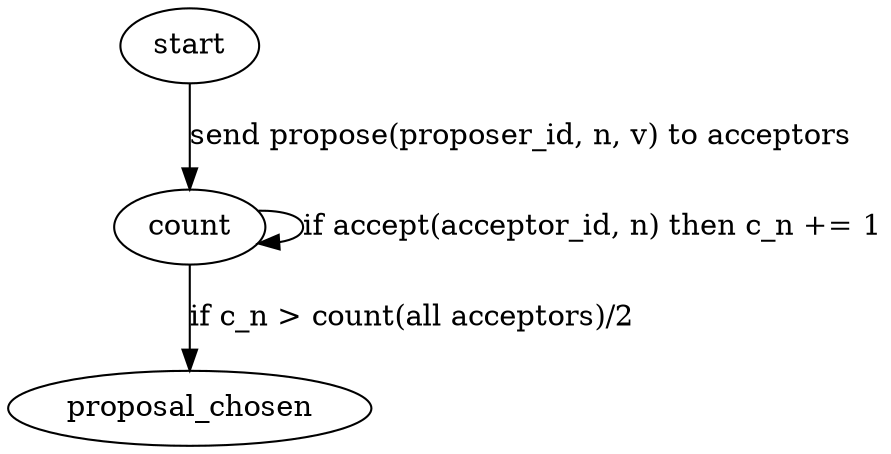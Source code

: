/*
 * State diagram for proposer,
 * from Paxos Made Simple by Lamport.
 */
digraph Proposer {
  // n = proposal number (unique, monotonically increasing)
  // v = value that we propose
  // c = count of unique accepts (inc by one per acceptor we sent to)

  // send proposal n with value v to some or all acceptors
  // id is our unique id
  start -> count [label="send propose(proposer_id, n, v) to acceptors"];

  // count number of accepts for proposal n, one per unique acceptor_id
  count -> count [label="if accept(acceptor_id, n) then c_n += 1"];

  // if we have accepts from majority of acceptors, mark proposal
  // as accepted
  count -> proposal_chosen [label="if c_n > count(all acceptors)/2"];

}
